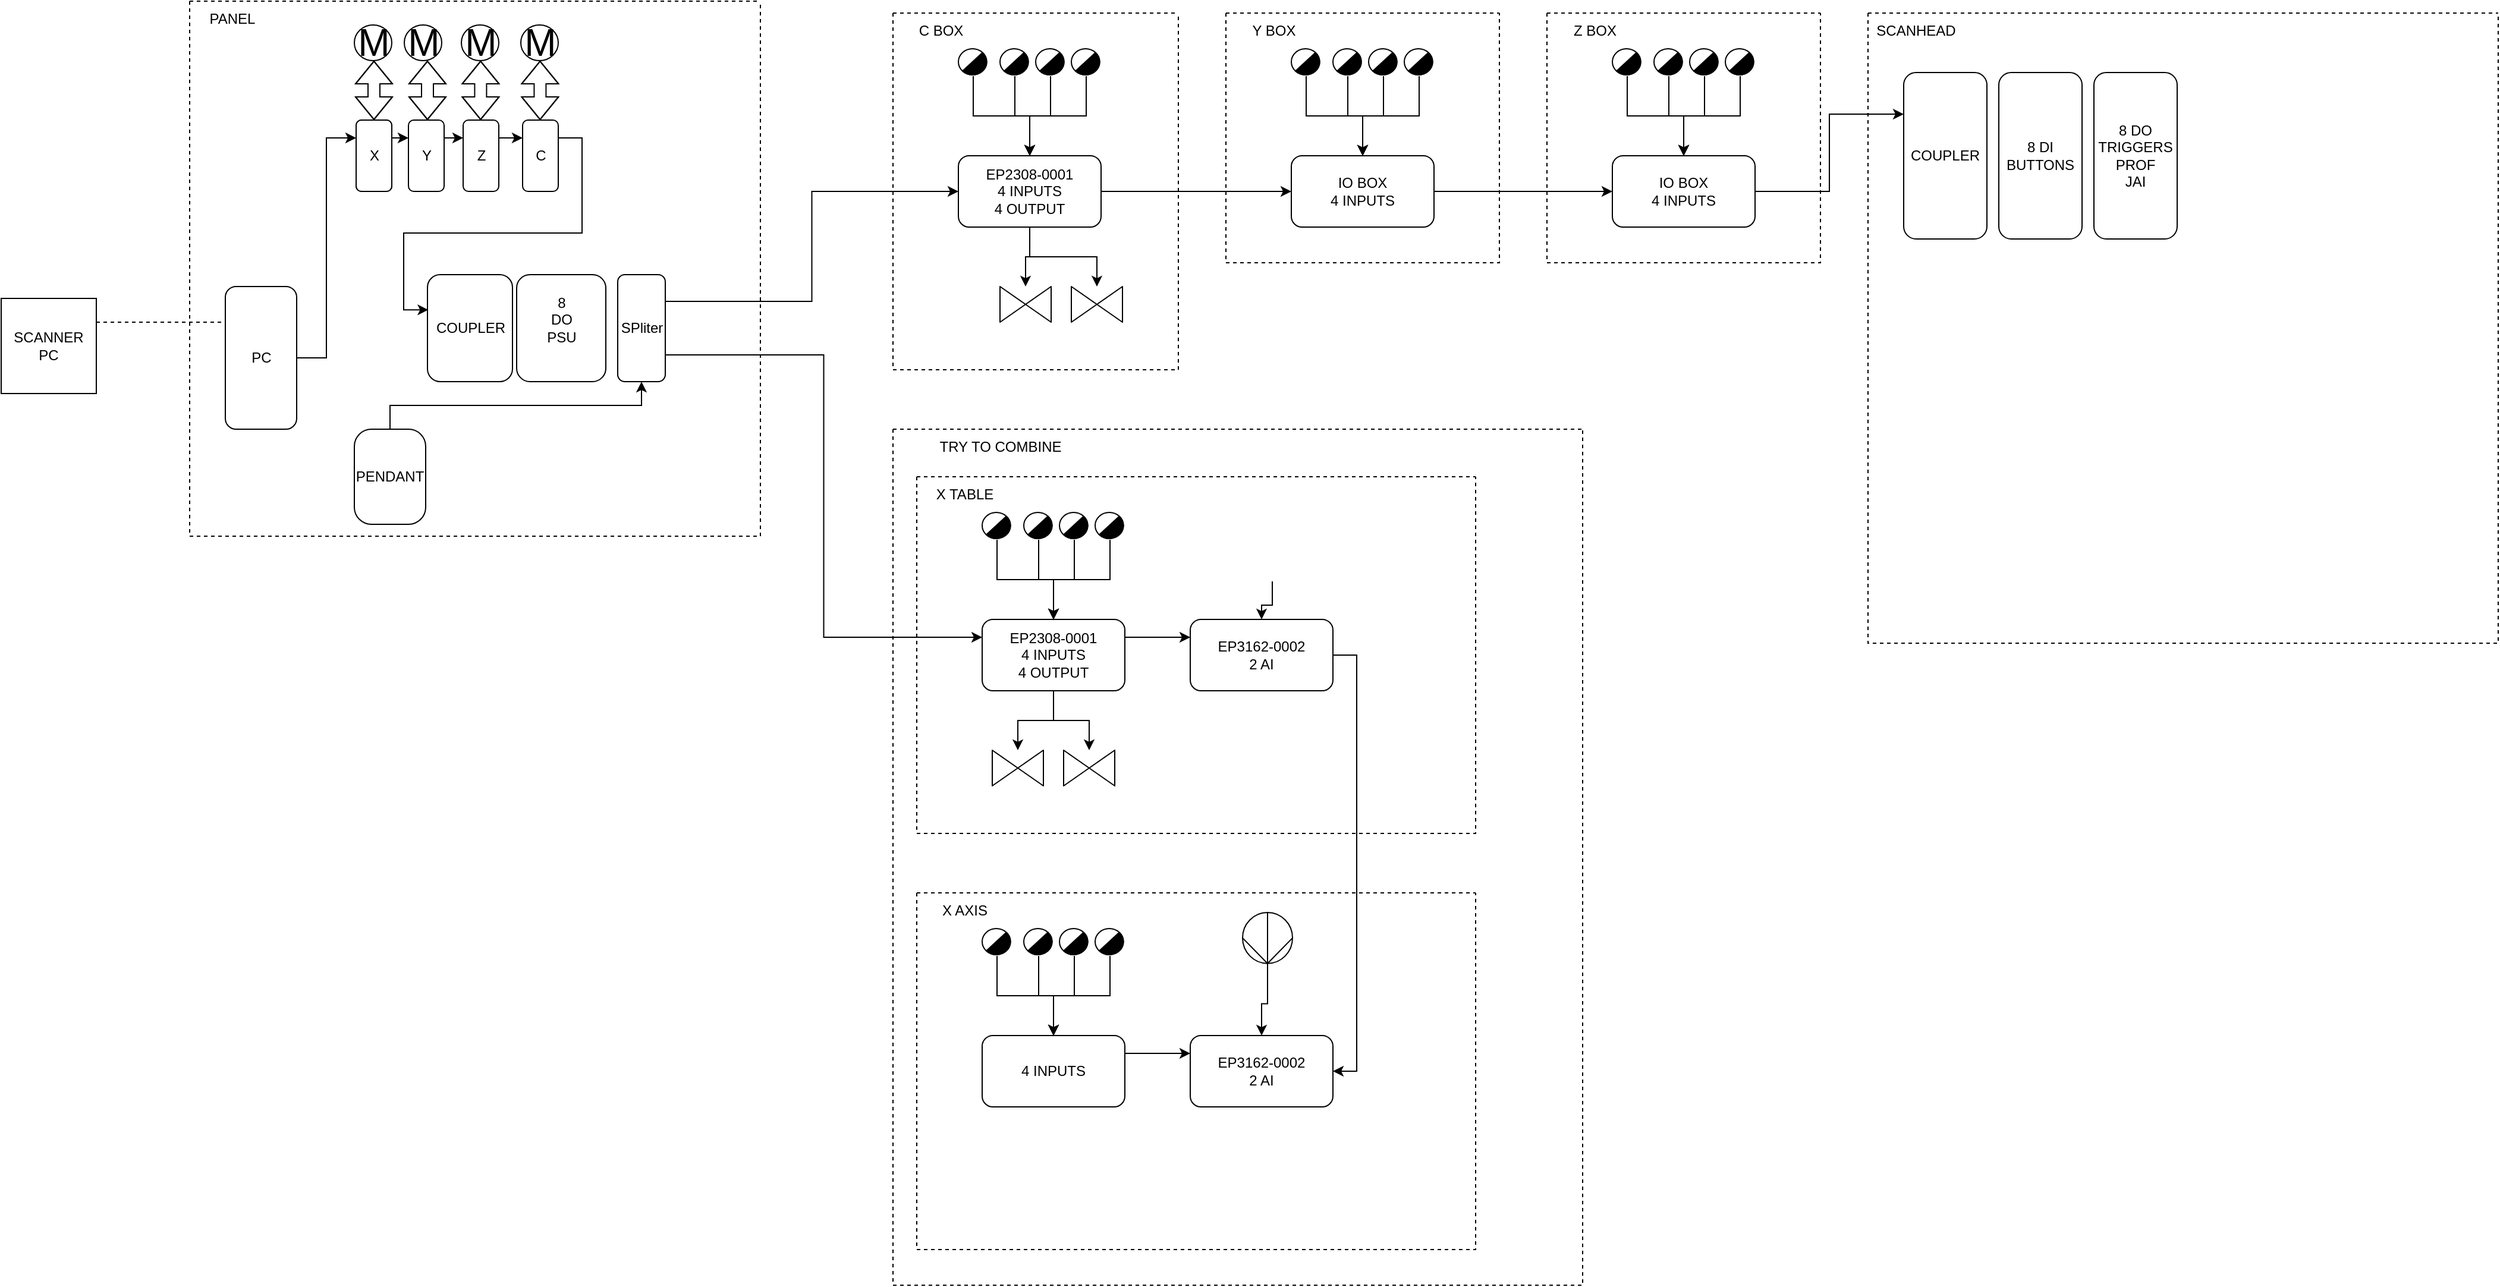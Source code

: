 <mxfile version="20.6.2" type="github">
  <diagram id="tjRu8gY_2xRiF9Hzwlu4" name="Page-1">
    <mxGraphModel dx="2370" dy="1300" grid="1" gridSize="10" guides="1" tooltips="1" connect="1" arrows="1" fold="1" page="1" pageScale="1" pageWidth="1654" pageHeight="1169" math="0" shadow="0">
      <root>
        <mxCell id="0" />
        <mxCell id="1" parent="0" />
        <mxCell id="fzzA2JY4gqWb8yeR5NpG-34" value="&lt;div&gt;SCANNER&lt;/div&gt;&lt;div&gt;PC&lt;br&gt;&lt;/div&gt;" style="whiteSpace=wrap;html=1;aspect=fixed;" vertex="1" parent="1">
          <mxGeometry x="20" y="280" width="80" height="80" as="geometry" />
        </mxCell>
        <mxCell id="fzzA2JY4gqWb8yeR5NpG-38" value="" style="swimlane;startSize=0;dashed=1;" vertex="1" parent="1">
          <mxGeometry x="1050" y="40" width="230" height="210" as="geometry" />
        </mxCell>
        <mxCell id="fzzA2JY4gqWb8yeR5NpG-39" value="Y BOX" style="text;html=1;align=center;verticalAlign=middle;resizable=0;points=[];autosize=1;strokeColor=none;fillColor=none;" vertex="1" parent="fzzA2JY4gqWb8yeR5NpG-38">
          <mxGeometry x="10" width="60" height="30" as="geometry" />
        </mxCell>
        <mxCell id="fzzA2JY4gqWb8yeR5NpG-43" value="IO BOX&lt;br&gt;4 INPUTS" style="rounded=1;whiteSpace=wrap;html=1;" vertex="1" parent="fzzA2JY4gqWb8yeR5NpG-38">
          <mxGeometry x="55" y="120" width="120" height="60" as="geometry" />
        </mxCell>
        <mxCell id="fzzA2JY4gqWb8yeR5NpG-53" style="edgeStyle=orthogonalEdgeStyle;rounded=0;orthogonalLoop=1;jettySize=auto;html=1;" edge="1" parent="fzzA2JY4gqWb8yeR5NpG-38" source="fzzA2JY4gqWb8yeR5NpG-49" target="fzzA2JY4gqWb8yeR5NpG-43">
          <mxGeometry relative="1" as="geometry" />
        </mxCell>
        <mxCell id="fzzA2JY4gqWb8yeR5NpG-49" value="" style="verticalLabelPosition=bottom;outlineConnect=0;align=center;dashed=0;html=1;verticalAlign=middle;shape=mxgraph.pid.misc.steam_trap2;horizontal=1;" vertex="1" parent="fzzA2JY4gqWb8yeR5NpG-38">
          <mxGeometry x="55" y="30" width="25" height="23" as="geometry" />
        </mxCell>
        <mxCell id="fzzA2JY4gqWb8yeR5NpG-54" style="edgeStyle=orthogonalEdgeStyle;rounded=0;orthogonalLoop=1;jettySize=auto;html=1;entryX=0.5;entryY=0;entryDx=0;entryDy=0;" edge="1" parent="fzzA2JY4gqWb8yeR5NpG-38" source="fzzA2JY4gqWb8yeR5NpG-50" target="fzzA2JY4gqWb8yeR5NpG-43">
          <mxGeometry relative="1" as="geometry" />
        </mxCell>
        <mxCell id="fzzA2JY4gqWb8yeR5NpG-50" value="" style="verticalLabelPosition=bottom;outlineConnect=0;align=center;dashed=0;html=1;verticalAlign=middle;shape=mxgraph.pid.misc.steam_trap2;horizontal=1;" vertex="1" parent="fzzA2JY4gqWb8yeR5NpG-38">
          <mxGeometry x="90" y="30" width="25" height="23" as="geometry" />
        </mxCell>
        <mxCell id="fzzA2JY4gqWb8yeR5NpG-55" style="edgeStyle=orthogonalEdgeStyle;rounded=0;orthogonalLoop=1;jettySize=auto;html=1;entryX=0.5;entryY=0;entryDx=0;entryDy=0;" edge="1" parent="fzzA2JY4gqWb8yeR5NpG-38" source="fzzA2JY4gqWb8yeR5NpG-51" target="fzzA2JY4gqWb8yeR5NpG-43">
          <mxGeometry relative="1" as="geometry" />
        </mxCell>
        <mxCell id="fzzA2JY4gqWb8yeR5NpG-51" value="" style="verticalLabelPosition=bottom;outlineConnect=0;align=center;dashed=0;html=1;verticalAlign=middle;shape=mxgraph.pid.misc.steam_trap2;horizontal=1;" vertex="1" parent="fzzA2JY4gqWb8yeR5NpG-38">
          <mxGeometry x="120" y="30" width="25" height="23" as="geometry" />
        </mxCell>
        <mxCell id="fzzA2JY4gqWb8yeR5NpG-56" style="edgeStyle=orthogonalEdgeStyle;rounded=0;orthogonalLoop=1;jettySize=auto;html=1;entryX=0.5;entryY=0;entryDx=0;entryDy=0;" edge="1" parent="fzzA2JY4gqWb8yeR5NpG-38" source="fzzA2JY4gqWb8yeR5NpG-52" target="fzzA2JY4gqWb8yeR5NpG-43">
          <mxGeometry relative="1" as="geometry" />
        </mxCell>
        <mxCell id="fzzA2JY4gqWb8yeR5NpG-52" value="" style="verticalLabelPosition=bottom;outlineConnect=0;align=center;dashed=0;html=1;verticalAlign=middle;shape=mxgraph.pid.misc.steam_trap2;horizontal=1;" vertex="1" parent="fzzA2JY4gqWb8yeR5NpG-38">
          <mxGeometry x="150" y="30" width="25" height="23" as="geometry" />
        </mxCell>
        <mxCell id="fzzA2JY4gqWb8yeR5NpG-40" value="" style="group" vertex="1" connectable="0" parent="1">
          <mxGeometry x="180" y="30" width="480" height="450" as="geometry" />
        </mxCell>
        <mxCell id="fzzA2JY4gqWb8yeR5NpG-2" value="PC" style="rounded=1;whiteSpace=wrap;html=1;" vertex="1" parent="fzzA2JY4gqWb8yeR5NpG-40">
          <mxGeometry x="28.5" y="240" width="60" height="120" as="geometry" />
        </mxCell>
        <mxCell id="fzzA2JY4gqWb8yeR5NpG-3" value="" style="rounded=1;whiteSpace=wrap;html=1;" vertex="1" parent="fzzA2JY4gqWb8yeR5NpG-40">
          <mxGeometry x="138.5" y="100" width="30" height="60" as="geometry" />
        </mxCell>
        <mxCell id="fzzA2JY4gqWb8yeR5NpG-4" value="Y" style="rounded=1;whiteSpace=wrap;html=1;" vertex="1" parent="fzzA2JY4gqWb8yeR5NpG-40">
          <mxGeometry x="182.5" y="100" width="30" height="60" as="geometry" />
        </mxCell>
        <mxCell id="fzzA2JY4gqWb8yeR5NpG-5" value="Z" style="rounded=1;whiteSpace=wrap;html=1;" vertex="1" parent="fzzA2JY4gqWb8yeR5NpG-40">
          <mxGeometry x="228.5" y="100" width="30" height="60" as="geometry" />
        </mxCell>
        <mxCell id="fzzA2JY4gqWb8yeR5NpG-13" style="edgeStyle=orthogonalEdgeStyle;rounded=0;orthogonalLoop=1;jettySize=auto;html=1;exitX=1;exitY=0.25;exitDx=0;exitDy=0;entryX=0;entryY=0.25;entryDx=0;entryDy=0;" edge="1" parent="fzzA2JY4gqWb8yeR5NpG-40" source="fzzA2JY4gqWb8yeR5NpG-4" target="fzzA2JY4gqWb8yeR5NpG-5">
          <mxGeometry relative="1" as="geometry" />
        </mxCell>
        <mxCell id="fzzA2JY4gqWb8yeR5NpG-6" value="C" style="rounded=1;whiteSpace=wrap;html=1;" vertex="1" parent="fzzA2JY4gqWb8yeR5NpG-40">
          <mxGeometry x="278.5" y="100" width="30" height="60" as="geometry" />
        </mxCell>
        <mxCell id="fzzA2JY4gqWb8yeR5NpG-14" style="edgeStyle=orthogonalEdgeStyle;rounded=0;orthogonalLoop=1;jettySize=auto;html=1;exitX=1;exitY=0.25;exitDx=0;exitDy=0;entryX=0;entryY=0.25;entryDx=0;entryDy=0;" edge="1" parent="fzzA2JY4gqWb8yeR5NpG-40" source="fzzA2JY4gqWb8yeR5NpG-5" target="fzzA2JY4gqWb8yeR5NpG-6">
          <mxGeometry relative="1" as="geometry" />
        </mxCell>
        <mxCell id="fzzA2JY4gqWb8yeR5NpG-12" style="edgeStyle=orthogonalEdgeStyle;rounded=0;orthogonalLoop=1;jettySize=auto;html=1;exitX=1;exitY=0.25;exitDx=0;exitDy=0;entryX=0;entryY=0.25;entryDx=0;entryDy=0;" edge="1" parent="fzzA2JY4gqWb8yeR5NpG-40" source="fzzA2JY4gqWb8yeR5NpG-7" target="fzzA2JY4gqWb8yeR5NpG-4">
          <mxGeometry relative="1" as="geometry" />
        </mxCell>
        <mxCell id="fzzA2JY4gqWb8yeR5NpG-7" value="X" style="rounded=1;whiteSpace=wrap;html=1;" vertex="1" parent="fzzA2JY4gqWb8yeR5NpG-40">
          <mxGeometry x="138.5" y="100" width="30" height="60" as="geometry" />
        </mxCell>
        <mxCell id="fzzA2JY4gqWb8yeR5NpG-11" style="edgeStyle=orthogonalEdgeStyle;rounded=0;orthogonalLoop=1;jettySize=auto;html=1;entryX=0;entryY=0.25;entryDx=0;entryDy=0;" edge="1" parent="fzzA2JY4gqWb8yeR5NpG-40" source="fzzA2JY4gqWb8yeR5NpG-2" target="fzzA2JY4gqWb8yeR5NpG-7">
          <mxGeometry relative="1" as="geometry" />
        </mxCell>
        <mxCell id="fzzA2JY4gqWb8yeR5NpG-9" value="COUPLER" style="rounded=1;whiteSpace=wrap;html=1;" vertex="1" parent="fzzA2JY4gqWb8yeR5NpG-40">
          <mxGeometry x="198.5" y="230" width="71.5" height="90" as="geometry" />
        </mxCell>
        <mxCell id="fzzA2JY4gqWb8yeR5NpG-17" style="edgeStyle=orthogonalEdgeStyle;rounded=0;orthogonalLoop=1;jettySize=auto;html=1;exitX=1;exitY=0.25;exitDx=0;exitDy=0;entryX=0.01;entryY=0.329;entryDx=0;entryDy=0;entryPerimeter=0;" edge="1" parent="fzzA2JY4gqWb8yeR5NpG-40" source="fzzA2JY4gqWb8yeR5NpG-6" target="fzzA2JY4gqWb8yeR5NpG-9">
          <mxGeometry relative="1" as="geometry" />
        </mxCell>
        <mxCell id="fzzA2JY4gqWb8yeR5NpG-24" value="" style="shape=flexArrow;endArrow=classic;startArrow=classic;html=1;rounded=0;entryX=0.5;entryY=1;entryDx=0;entryDy=0;exitX=0.5;exitY=0;exitDx=0;exitDy=0;" edge="1" parent="fzzA2JY4gqWb8yeR5NpG-40" source="fzzA2JY4gqWb8yeR5NpG-7">
          <mxGeometry width="100" height="100" relative="1" as="geometry">
            <mxPoint x="238.5" y="180" as="sourcePoint" />
            <mxPoint x="153.5" y="50" as="targetPoint" />
            <Array as="points">
              <mxPoint x="153.5" y="80" />
            </Array>
          </mxGeometry>
        </mxCell>
        <mxCell id="fzzA2JY4gqWb8yeR5NpG-30" value="" style="shape=flexArrow;endArrow=classic;startArrow=classic;html=1;rounded=0;" edge="1" parent="fzzA2JY4gqWb8yeR5NpG-40">
          <mxGeometry width="100" height="100" relative="1" as="geometry">
            <mxPoint x="198.5" y="100" as="sourcePoint" />
            <mxPoint x="198.5" y="50" as="targetPoint" />
            <Array as="points">
              <mxPoint x="198.5" y="80" />
            </Array>
          </mxGeometry>
        </mxCell>
        <mxCell id="fzzA2JY4gqWb8yeR5NpG-31" value="" style="shape=flexArrow;endArrow=classic;startArrow=classic;html=1;rounded=0;" edge="1" parent="fzzA2JY4gqWb8yeR5NpG-40">
          <mxGeometry width="100" height="100" relative="1" as="geometry">
            <mxPoint x="243.21" y="100" as="sourcePoint" />
            <mxPoint x="243.21" y="50" as="targetPoint" />
            <Array as="points">
              <mxPoint x="243.21" y="80" />
            </Array>
          </mxGeometry>
        </mxCell>
        <mxCell id="fzzA2JY4gqWb8yeR5NpG-32" value="" style="shape=flexArrow;endArrow=classic;startArrow=classic;html=1;rounded=0;" edge="1" parent="fzzA2JY4gqWb8yeR5NpG-40">
          <mxGeometry width="100" height="100" relative="1" as="geometry">
            <mxPoint x="293.21" y="100" as="sourcePoint" />
            <mxPoint x="293.21" y="50" as="targetPoint" />
            <Array as="points">
              <mxPoint x="293.21" y="80" />
            </Array>
          </mxGeometry>
        </mxCell>
        <mxCell id="fzzA2JY4gqWb8yeR5NpG-35" value="" style="endArrow=none;dashed=1;html=1;rounded=0;entryX=0;entryY=0.25;entryDx=0;entryDy=0;exitX=1;exitY=0.25;exitDx=0;exitDy=0;" edge="1" parent="fzzA2JY4gqWb8yeR5NpG-40" source="fzzA2JY4gqWb8yeR5NpG-34" target="fzzA2JY4gqWb8yeR5NpG-2">
          <mxGeometry width="50" height="50" relative="1" as="geometry">
            <mxPoint x="-41.5" y="280" as="sourcePoint" />
            <mxPoint x="8.5" y="230" as="targetPoint" />
          </mxGeometry>
        </mxCell>
        <mxCell id="fzzA2JY4gqWb8yeR5NpG-36" value="" style="swimlane;startSize=0;dashed=1;" vertex="1" parent="fzzA2JY4gqWb8yeR5NpG-40">
          <mxGeometry x="-1.5" width="480" height="450" as="geometry" />
        </mxCell>
        <mxCell id="fzzA2JY4gqWb8yeR5NpG-37" value="PANEL" style="text;html=1;align=center;verticalAlign=middle;resizable=0;points=[];autosize=1;strokeColor=none;fillColor=none;" vertex="1" parent="fzzA2JY4gqWb8yeR5NpG-36">
          <mxGeometry x="5" width="60" height="30" as="geometry" />
        </mxCell>
        <mxCell id="fzzA2JY4gqWb8yeR5NpG-45" value="M" style="verticalLabelPosition=middle;shadow=0;dashed=0;align=center;html=1;verticalAlign=middle;strokeWidth=1;shape=ellipse;fontSize=32;perimeter=ellipsePerimeter;" vertex="1" parent="fzzA2JY4gqWb8yeR5NpG-36">
          <mxGeometry x="138.5" y="20" width="31.5" height="30" as="geometry" />
        </mxCell>
        <mxCell id="fzzA2JY4gqWb8yeR5NpG-46" value="M" style="verticalLabelPosition=middle;shadow=0;dashed=0;align=center;html=1;verticalAlign=middle;strokeWidth=1;shape=ellipse;fontSize=32;perimeter=ellipsePerimeter;" vertex="1" parent="fzzA2JY4gqWb8yeR5NpG-36">
          <mxGeometry x="180.5" y="20" width="31.5" height="30" as="geometry" />
        </mxCell>
        <mxCell id="fzzA2JY4gqWb8yeR5NpG-47" value="M" style="verticalLabelPosition=middle;shadow=0;dashed=0;align=center;html=1;verticalAlign=middle;strokeWidth=1;shape=ellipse;fontSize=32;perimeter=ellipsePerimeter;" vertex="1" parent="fzzA2JY4gqWb8yeR5NpG-36">
          <mxGeometry x="228.5" y="20" width="31.5" height="30" as="geometry" />
        </mxCell>
        <mxCell id="fzzA2JY4gqWb8yeR5NpG-48" value="M" style="verticalLabelPosition=middle;shadow=0;dashed=0;align=center;html=1;verticalAlign=middle;strokeWidth=1;shape=ellipse;fontSize=32;perimeter=ellipsePerimeter;" vertex="1" parent="fzzA2JY4gqWb8yeR5NpG-36">
          <mxGeometry x="278.5" y="20" width="31.5" height="30" as="geometry" />
        </mxCell>
        <mxCell id="fzzA2JY4gqWb8yeR5NpG-214" style="edgeStyle=orthogonalEdgeStyle;rounded=0;orthogonalLoop=1;jettySize=auto;html=1;exitX=0.5;exitY=0;exitDx=0;exitDy=0;entryX=0.5;entryY=1;entryDx=0;entryDy=0;" edge="1" parent="fzzA2JY4gqWb8yeR5NpG-36" source="fzzA2JY4gqWb8yeR5NpG-18" target="fzzA2JY4gqWb8yeR5NpG-202">
          <mxGeometry relative="1" as="geometry">
            <Array as="points">
              <mxPoint x="169" y="340" />
              <mxPoint x="380" y="340" />
            </Array>
          </mxGeometry>
        </mxCell>
        <mxCell id="fzzA2JY4gqWb8yeR5NpG-18" value="&lt;div&gt;PENDANT&lt;/div&gt;" style="rounded=1;whiteSpace=wrap;html=1;arcSize=24;" vertex="1" parent="fzzA2JY4gqWb8yeR5NpG-36">
          <mxGeometry x="138.5" y="360" width="60" height="80" as="geometry" />
        </mxCell>
        <mxCell id="fzzA2JY4gqWb8yeR5NpG-201" value="&lt;div&gt;8&lt;br&gt;&lt;/div&gt;&lt;div&gt;DO&lt;/div&gt;&lt;div&gt;PSU&lt;br&gt;&lt;/div&gt;&lt;div&gt;&lt;br&gt;&lt;/div&gt;" style="rounded=1;whiteSpace=wrap;html=1;" vertex="1" parent="fzzA2JY4gqWb8yeR5NpG-36">
          <mxGeometry x="275" y="230" width="75" height="90" as="geometry" />
        </mxCell>
        <mxCell id="fzzA2JY4gqWb8yeR5NpG-202" value="SPliter" style="rounded=1;whiteSpace=wrap;html=1;" vertex="1" parent="fzzA2JY4gqWb8yeR5NpG-36">
          <mxGeometry x="360" y="230" width="40" height="90" as="geometry" />
        </mxCell>
        <mxCell id="fzzA2JY4gqWb8yeR5NpG-70" value="" style="swimlane;startSize=0;dashed=1;" vertex="1" parent="1">
          <mxGeometry x="770" y="40" width="240" height="300" as="geometry">
            <mxRectangle x="770" y="40" width="50" height="40" as="alternateBounds" />
          </mxGeometry>
        </mxCell>
        <mxCell id="fzzA2JY4gqWb8yeR5NpG-71" value="C BOX" style="text;html=1;align=center;verticalAlign=middle;resizable=0;points=[];autosize=1;strokeColor=none;fillColor=none;" vertex="1" parent="fzzA2JY4gqWb8yeR5NpG-70">
          <mxGeometry x="10" width="60" height="30" as="geometry" />
        </mxCell>
        <mxCell id="fzzA2JY4gqWb8yeR5NpG-72" value="EP2308-0001&lt;br&gt;&lt;div&gt;4 INPUTS &lt;br&gt;&lt;/div&gt;&lt;div&gt;4 OUTPUT&lt;/div&gt;" style="rounded=1;whiteSpace=wrap;html=1;" vertex="1" parent="fzzA2JY4gqWb8yeR5NpG-70">
          <mxGeometry x="55" y="120" width="120" height="60" as="geometry" />
        </mxCell>
        <mxCell id="fzzA2JY4gqWb8yeR5NpG-73" style="edgeStyle=orthogonalEdgeStyle;rounded=0;orthogonalLoop=1;jettySize=auto;html=1;" edge="1" parent="fzzA2JY4gqWb8yeR5NpG-70" source="fzzA2JY4gqWb8yeR5NpG-74" target="fzzA2JY4gqWb8yeR5NpG-72">
          <mxGeometry relative="1" as="geometry" />
        </mxCell>
        <mxCell id="fzzA2JY4gqWb8yeR5NpG-74" value="" style="verticalLabelPosition=bottom;outlineConnect=0;align=center;dashed=0;html=1;verticalAlign=middle;shape=mxgraph.pid.misc.steam_trap2;horizontal=1;" vertex="1" parent="fzzA2JY4gqWb8yeR5NpG-70">
          <mxGeometry x="55" y="30" width="25" height="23" as="geometry" />
        </mxCell>
        <mxCell id="fzzA2JY4gqWb8yeR5NpG-75" style="edgeStyle=orthogonalEdgeStyle;rounded=0;orthogonalLoop=1;jettySize=auto;html=1;entryX=0.5;entryY=0;entryDx=0;entryDy=0;" edge="1" parent="fzzA2JY4gqWb8yeR5NpG-70" source="fzzA2JY4gqWb8yeR5NpG-76" target="fzzA2JY4gqWb8yeR5NpG-72">
          <mxGeometry relative="1" as="geometry" />
        </mxCell>
        <mxCell id="fzzA2JY4gqWb8yeR5NpG-76" value="" style="verticalLabelPosition=bottom;outlineConnect=0;align=center;dashed=0;html=1;verticalAlign=middle;shape=mxgraph.pid.misc.steam_trap2;horizontal=1;" vertex="1" parent="fzzA2JY4gqWb8yeR5NpG-70">
          <mxGeometry x="90" y="30" width="25" height="23" as="geometry" />
        </mxCell>
        <mxCell id="fzzA2JY4gqWb8yeR5NpG-77" style="edgeStyle=orthogonalEdgeStyle;rounded=0;orthogonalLoop=1;jettySize=auto;html=1;entryX=0.5;entryY=0;entryDx=0;entryDy=0;" edge="1" parent="fzzA2JY4gqWb8yeR5NpG-70" source="fzzA2JY4gqWb8yeR5NpG-78" target="fzzA2JY4gqWb8yeR5NpG-72">
          <mxGeometry relative="1" as="geometry" />
        </mxCell>
        <mxCell id="fzzA2JY4gqWb8yeR5NpG-78" value="" style="verticalLabelPosition=bottom;outlineConnect=0;align=center;dashed=0;html=1;verticalAlign=middle;shape=mxgraph.pid.misc.steam_trap2;horizontal=1;" vertex="1" parent="fzzA2JY4gqWb8yeR5NpG-70">
          <mxGeometry x="120" y="30" width="25" height="23" as="geometry" />
        </mxCell>
        <mxCell id="fzzA2JY4gqWb8yeR5NpG-79" style="edgeStyle=orthogonalEdgeStyle;rounded=0;orthogonalLoop=1;jettySize=auto;html=1;entryX=0.5;entryY=0;entryDx=0;entryDy=0;" edge="1" parent="fzzA2JY4gqWb8yeR5NpG-70" source="fzzA2JY4gqWb8yeR5NpG-80" target="fzzA2JY4gqWb8yeR5NpG-72">
          <mxGeometry relative="1" as="geometry" />
        </mxCell>
        <mxCell id="fzzA2JY4gqWb8yeR5NpG-80" value="" style="verticalLabelPosition=bottom;outlineConnect=0;align=center;dashed=0;html=1;verticalAlign=middle;shape=mxgraph.pid.misc.steam_trap2;horizontal=1;" vertex="1" parent="fzzA2JY4gqWb8yeR5NpG-70">
          <mxGeometry x="150" y="30" width="25" height="23" as="geometry" />
        </mxCell>
        <mxCell id="fzzA2JY4gqWb8yeR5NpG-93" value="" style="verticalLabelPosition=bottom;align=center;html=1;verticalAlign=top;pointerEvents=1;dashed=0;shape=mxgraph.pid2valves.valve;valveType=gate" vertex="1" parent="1">
          <mxGeometry x="860" y="270" width="43" height="30" as="geometry" />
        </mxCell>
        <mxCell id="fzzA2JY4gqWb8yeR5NpG-95" value="" style="verticalLabelPosition=bottom;align=center;html=1;verticalAlign=top;pointerEvents=1;dashed=0;shape=mxgraph.pid2valves.valve;valveType=gate" vertex="1" parent="1">
          <mxGeometry x="920" y="270" width="43" height="30" as="geometry" />
        </mxCell>
        <mxCell id="fzzA2JY4gqWb8yeR5NpG-97" style="edgeStyle=orthogonalEdgeStyle;rounded=0;orthogonalLoop=1;jettySize=auto;html=1;" edge="1" parent="1" source="fzzA2JY4gqWb8yeR5NpG-72" target="fzzA2JY4gqWb8yeR5NpG-93">
          <mxGeometry relative="1" as="geometry" />
        </mxCell>
        <mxCell id="fzzA2JY4gqWb8yeR5NpG-98" style="edgeStyle=orthogonalEdgeStyle;rounded=0;orthogonalLoop=1;jettySize=auto;html=1;" edge="1" parent="1" source="fzzA2JY4gqWb8yeR5NpG-72" target="fzzA2JY4gqWb8yeR5NpG-95">
          <mxGeometry relative="1" as="geometry" />
        </mxCell>
        <mxCell id="fzzA2JY4gqWb8yeR5NpG-99" value="" style="swimlane;startSize=0;dashed=1;" vertex="1" parent="1">
          <mxGeometry x="790" y="430" width="470" height="300" as="geometry" />
        </mxCell>
        <mxCell id="fzzA2JY4gqWb8yeR5NpG-100" value="X TABLE" style="text;html=1;align=center;verticalAlign=middle;resizable=0;points=[];autosize=1;strokeColor=none;fillColor=none;" vertex="1" parent="fzzA2JY4gqWb8yeR5NpG-99">
          <mxGeometry x="5" width="70" height="30" as="geometry" />
        </mxCell>
        <mxCell id="fzzA2JY4gqWb8yeR5NpG-113" style="edgeStyle=orthogonalEdgeStyle;rounded=0;orthogonalLoop=1;jettySize=auto;html=1;exitX=1;exitY=0.25;exitDx=0;exitDy=0;entryX=0;entryY=0.25;entryDx=0;entryDy=0;" edge="1" parent="fzzA2JY4gqWb8yeR5NpG-99" source="fzzA2JY4gqWb8yeR5NpG-101" target="fzzA2JY4gqWb8yeR5NpG-110">
          <mxGeometry relative="1" as="geometry" />
        </mxCell>
        <mxCell id="fzzA2JY4gqWb8yeR5NpG-133" style="edgeStyle=orthogonalEdgeStyle;rounded=0;orthogonalLoop=1;jettySize=auto;html=1;" edge="1" parent="fzzA2JY4gqWb8yeR5NpG-99" source="fzzA2JY4gqWb8yeR5NpG-101" target="fzzA2JY4gqWb8yeR5NpG-131">
          <mxGeometry relative="1" as="geometry" />
        </mxCell>
        <mxCell id="fzzA2JY4gqWb8yeR5NpG-134" style="edgeStyle=orthogonalEdgeStyle;rounded=0;orthogonalLoop=1;jettySize=auto;html=1;" edge="1" parent="fzzA2JY4gqWb8yeR5NpG-99" source="fzzA2JY4gqWb8yeR5NpG-101" target="fzzA2JY4gqWb8yeR5NpG-132">
          <mxGeometry relative="1" as="geometry" />
        </mxCell>
        <mxCell id="fzzA2JY4gqWb8yeR5NpG-101" value="EP2308-0001&lt;div&gt;4 INPUTS &lt;br&gt;&lt;/div&gt;&lt;div&gt;4 OUTPUT&lt;/div&gt;" style="rounded=1;whiteSpace=wrap;html=1;" vertex="1" parent="fzzA2JY4gqWb8yeR5NpG-99">
          <mxGeometry x="55" y="120" width="120" height="60" as="geometry" />
        </mxCell>
        <mxCell id="fzzA2JY4gqWb8yeR5NpG-102" style="edgeStyle=orthogonalEdgeStyle;rounded=0;orthogonalLoop=1;jettySize=auto;html=1;" edge="1" parent="fzzA2JY4gqWb8yeR5NpG-99" source="fzzA2JY4gqWb8yeR5NpG-103" target="fzzA2JY4gqWb8yeR5NpG-101">
          <mxGeometry relative="1" as="geometry" />
        </mxCell>
        <mxCell id="fzzA2JY4gqWb8yeR5NpG-103" value="" style="verticalLabelPosition=bottom;outlineConnect=0;align=center;dashed=0;html=1;verticalAlign=middle;shape=mxgraph.pid.misc.steam_trap2;horizontal=1;" vertex="1" parent="fzzA2JY4gqWb8yeR5NpG-99">
          <mxGeometry x="55" y="30" width="25" height="23" as="geometry" />
        </mxCell>
        <mxCell id="fzzA2JY4gqWb8yeR5NpG-104" style="edgeStyle=orthogonalEdgeStyle;rounded=0;orthogonalLoop=1;jettySize=auto;html=1;entryX=0.5;entryY=0;entryDx=0;entryDy=0;" edge="1" parent="fzzA2JY4gqWb8yeR5NpG-99" source="fzzA2JY4gqWb8yeR5NpG-105" target="fzzA2JY4gqWb8yeR5NpG-101">
          <mxGeometry relative="1" as="geometry" />
        </mxCell>
        <mxCell id="fzzA2JY4gqWb8yeR5NpG-105" value="" style="verticalLabelPosition=bottom;outlineConnect=0;align=center;dashed=0;html=1;verticalAlign=middle;shape=mxgraph.pid.misc.steam_trap2;horizontal=1;" vertex="1" parent="fzzA2JY4gqWb8yeR5NpG-99">
          <mxGeometry x="90" y="30" width="25" height="23" as="geometry" />
        </mxCell>
        <mxCell id="fzzA2JY4gqWb8yeR5NpG-106" style="edgeStyle=orthogonalEdgeStyle;rounded=0;orthogonalLoop=1;jettySize=auto;html=1;entryX=0.5;entryY=0;entryDx=0;entryDy=0;" edge="1" parent="fzzA2JY4gqWb8yeR5NpG-99" source="fzzA2JY4gqWb8yeR5NpG-107" target="fzzA2JY4gqWb8yeR5NpG-101">
          <mxGeometry relative="1" as="geometry" />
        </mxCell>
        <mxCell id="fzzA2JY4gqWb8yeR5NpG-107" value="" style="verticalLabelPosition=bottom;outlineConnect=0;align=center;dashed=0;html=1;verticalAlign=middle;shape=mxgraph.pid.misc.steam_trap2;horizontal=1;" vertex="1" parent="fzzA2JY4gqWb8yeR5NpG-99">
          <mxGeometry x="120" y="30" width="25" height="23" as="geometry" />
        </mxCell>
        <mxCell id="fzzA2JY4gqWb8yeR5NpG-108" style="edgeStyle=orthogonalEdgeStyle;rounded=0;orthogonalLoop=1;jettySize=auto;html=1;entryX=0.5;entryY=0;entryDx=0;entryDy=0;" edge="1" parent="fzzA2JY4gqWb8yeR5NpG-99" source="fzzA2JY4gqWb8yeR5NpG-109" target="fzzA2JY4gqWb8yeR5NpG-101">
          <mxGeometry relative="1" as="geometry" />
        </mxCell>
        <mxCell id="fzzA2JY4gqWb8yeR5NpG-109" value="" style="verticalLabelPosition=bottom;outlineConnect=0;align=center;dashed=0;html=1;verticalAlign=middle;shape=mxgraph.pid.misc.steam_trap2;horizontal=1;" vertex="1" parent="fzzA2JY4gqWb8yeR5NpG-99">
          <mxGeometry x="150" y="30" width="25" height="23" as="geometry" />
        </mxCell>
        <mxCell id="fzzA2JY4gqWb8yeR5NpG-110" value="&lt;div&gt;EP3162-0002&lt;/div&gt;&lt;div&gt;2 AI&lt;br&gt;&lt;/div&gt;" style="rounded=1;whiteSpace=wrap;html=1;" vertex="1" parent="fzzA2JY4gqWb8yeR5NpG-99">
          <mxGeometry x="230" y="120" width="120" height="60" as="geometry" />
        </mxCell>
        <mxCell id="fzzA2JY4gqWb8yeR5NpG-112" style="edgeStyle=orthogonalEdgeStyle;rounded=0;orthogonalLoop=1;jettySize=auto;html=1;" edge="1" parent="fzzA2JY4gqWb8yeR5NpG-99" source="fzzA2JY4gqWb8yeR5NpG-111" target="fzzA2JY4gqWb8yeR5NpG-110">
          <mxGeometry relative="1" as="geometry" />
        </mxCell>
        <mxCell id="fzzA2JY4gqWb8yeR5NpG-111" value="" style="shape=image;html=1;verticalAlign=top;verticalLabelPosition=bottom;labelBackgroundColor=#ffffff;imageAspect=0;aspect=fixed;image=https://cdn1.iconfinder.com/data/icons/electronics-outline-24/24/kitchen_scale_food_scale_weighing_scale_weight_machine_weight_scale-128.png" vertex="1" parent="fzzA2JY4gqWb8yeR5NpG-99">
          <mxGeometry x="270" y="30" width="58" height="58" as="geometry" />
        </mxCell>
        <mxCell id="fzzA2JY4gqWb8yeR5NpG-131" value="" style="verticalLabelPosition=bottom;align=center;html=1;verticalAlign=top;pointerEvents=1;dashed=0;shape=mxgraph.pid2valves.valve;valveType=gate" vertex="1" parent="fzzA2JY4gqWb8yeR5NpG-99">
          <mxGeometry x="63.5" y="230" width="43" height="30" as="geometry" />
        </mxCell>
        <mxCell id="fzzA2JY4gqWb8yeR5NpG-132" value="" style="verticalLabelPosition=bottom;align=center;html=1;verticalAlign=top;pointerEvents=1;dashed=0;shape=mxgraph.pid2valves.valve;valveType=gate" vertex="1" parent="fzzA2JY4gqWb8yeR5NpG-99">
          <mxGeometry x="123.5" y="230" width="43" height="30" as="geometry" />
        </mxCell>
        <mxCell id="fzzA2JY4gqWb8yeR5NpG-114" value="" style="swimlane;startSize=0;dashed=1;" vertex="1" parent="1">
          <mxGeometry x="790" y="780" width="470" height="300" as="geometry" />
        </mxCell>
        <mxCell id="fzzA2JY4gqWb8yeR5NpG-115" value="X AXIS" style="text;html=1;align=center;verticalAlign=middle;resizable=0;points=[];autosize=1;strokeColor=none;fillColor=none;" vertex="1" parent="fzzA2JY4gqWb8yeR5NpG-114">
          <mxGeometry x="10" width="60" height="30" as="geometry" />
        </mxCell>
        <mxCell id="fzzA2JY4gqWb8yeR5NpG-116" style="edgeStyle=orthogonalEdgeStyle;rounded=0;orthogonalLoop=1;jettySize=auto;html=1;exitX=1;exitY=0.25;exitDx=0;exitDy=0;entryX=0;entryY=0.25;entryDx=0;entryDy=0;" edge="1" parent="fzzA2JY4gqWb8yeR5NpG-114" source="fzzA2JY4gqWb8yeR5NpG-117" target="fzzA2JY4gqWb8yeR5NpG-126">
          <mxGeometry relative="1" as="geometry" />
        </mxCell>
        <mxCell id="fzzA2JY4gqWb8yeR5NpG-117" value="4 INPUTS" style="rounded=1;whiteSpace=wrap;html=1;" vertex="1" parent="fzzA2JY4gqWb8yeR5NpG-114">
          <mxGeometry x="55" y="120" width="120" height="60" as="geometry" />
        </mxCell>
        <mxCell id="fzzA2JY4gqWb8yeR5NpG-118" style="edgeStyle=orthogonalEdgeStyle;rounded=0;orthogonalLoop=1;jettySize=auto;html=1;" edge="1" parent="fzzA2JY4gqWb8yeR5NpG-114" source="fzzA2JY4gqWb8yeR5NpG-119" target="fzzA2JY4gqWb8yeR5NpG-117">
          <mxGeometry relative="1" as="geometry" />
        </mxCell>
        <mxCell id="fzzA2JY4gqWb8yeR5NpG-119" value="" style="verticalLabelPosition=bottom;outlineConnect=0;align=center;dashed=0;html=1;verticalAlign=middle;shape=mxgraph.pid.misc.steam_trap2;horizontal=1;" vertex="1" parent="fzzA2JY4gqWb8yeR5NpG-114">
          <mxGeometry x="55" y="30" width="25" height="23" as="geometry" />
        </mxCell>
        <mxCell id="fzzA2JY4gqWb8yeR5NpG-120" style="edgeStyle=orthogonalEdgeStyle;rounded=0;orthogonalLoop=1;jettySize=auto;html=1;entryX=0.5;entryY=0;entryDx=0;entryDy=0;" edge="1" parent="fzzA2JY4gqWb8yeR5NpG-114" source="fzzA2JY4gqWb8yeR5NpG-121" target="fzzA2JY4gqWb8yeR5NpG-117">
          <mxGeometry relative="1" as="geometry" />
        </mxCell>
        <mxCell id="fzzA2JY4gqWb8yeR5NpG-121" value="" style="verticalLabelPosition=bottom;outlineConnect=0;align=center;dashed=0;html=1;verticalAlign=middle;shape=mxgraph.pid.misc.steam_trap2;horizontal=1;" vertex="1" parent="fzzA2JY4gqWb8yeR5NpG-114">
          <mxGeometry x="90" y="30" width="25" height="23" as="geometry" />
        </mxCell>
        <mxCell id="fzzA2JY4gqWb8yeR5NpG-122" style="edgeStyle=orthogonalEdgeStyle;rounded=0;orthogonalLoop=1;jettySize=auto;html=1;entryX=0.5;entryY=0;entryDx=0;entryDy=0;" edge="1" parent="fzzA2JY4gqWb8yeR5NpG-114" source="fzzA2JY4gqWb8yeR5NpG-123" target="fzzA2JY4gqWb8yeR5NpG-117">
          <mxGeometry relative="1" as="geometry" />
        </mxCell>
        <mxCell id="fzzA2JY4gqWb8yeR5NpG-123" value="" style="verticalLabelPosition=bottom;outlineConnect=0;align=center;dashed=0;html=1;verticalAlign=middle;shape=mxgraph.pid.misc.steam_trap2;horizontal=1;" vertex="1" parent="fzzA2JY4gqWb8yeR5NpG-114">
          <mxGeometry x="120" y="30" width="25" height="23" as="geometry" />
        </mxCell>
        <mxCell id="fzzA2JY4gqWb8yeR5NpG-124" style="edgeStyle=orthogonalEdgeStyle;rounded=0;orthogonalLoop=1;jettySize=auto;html=1;entryX=0.5;entryY=0;entryDx=0;entryDy=0;" edge="1" parent="fzzA2JY4gqWb8yeR5NpG-114" source="fzzA2JY4gqWb8yeR5NpG-125" target="fzzA2JY4gqWb8yeR5NpG-117">
          <mxGeometry relative="1" as="geometry" />
        </mxCell>
        <mxCell id="fzzA2JY4gqWb8yeR5NpG-125" value="" style="verticalLabelPosition=bottom;outlineConnect=0;align=center;dashed=0;html=1;verticalAlign=middle;shape=mxgraph.pid.misc.steam_trap2;horizontal=1;" vertex="1" parent="fzzA2JY4gqWb8yeR5NpG-114">
          <mxGeometry x="150" y="30" width="25" height="23" as="geometry" />
        </mxCell>
        <mxCell id="fzzA2JY4gqWb8yeR5NpG-126" value="&lt;div&gt;EP3162-0002&lt;/div&gt;&lt;div&gt;2 AI&lt;br&gt;&lt;/div&gt;" style="rounded=1;whiteSpace=wrap;html=1;" vertex="1" parent="fzzA2JY4gqWb8yeR5NpG-114">
          <mxGeometry x="230" y="120" width="120" height="60" as="geometry" />
        </mxCell>
        <mxCell id="fzzA2JY4gqWb8yeR5NpG-130" style="edgeStyle=orthogonalEdgeStyle;rounded=0;orthogonalLoop=1;jettySize=auto;html=1;entryX=0.5;entryY=0;entryDx=0;entryDy=0;" edge="1" parent="fzzA2JY4gqWb8yeR5NpG-114" source="fzzA2JY4gqWb8yeR5NpG-129" target="fzzA2JY4gqWb8yeR5NpG-126">
          <mxGeometry relative="1" as="geometry" />
        </mxCell>
        <mxCell id="fzzA2JY4gqWb8yeR5NpG-129" value="" style="pointerEvents=1;verticalLabelPosition=bottom;shadow=0;dashed=0;align=center;html=1;verticalAlign=top;shape=mxgraph.electrical.miscellaneous.transducer;rotation=90;" vertex="1" parent="fzzA2JY4gqWb8yeR5NpG-114">
          <mxGeometry x="270" y="20.5" width="50" height="42" as="geometry" />
        </mxCell>
        <mxCell id="fzzA2JY4gqWb8yeR5NpG-135" value="" style="swimlane;startSize=0;dashed=1;" vertex="1" parent="1">
          <mxGeometry x="1320" y="40" width="230" height="210" as="geometry" />
        </mxCell>
        <mxCell id="fzzA2JY4gqWb8yeR5NpG-136" value="Z BOX" style="text;html=1;align=center;verticalAlign=middle;resizable=0;points=[];autosize=1;strokeColor=none;fillColor=none;" vertex="1" parent="fzzA2JY4gqWb8yeR5NpG-135">
          <mxGeometry x="10" width="60" height="30" as="geometry" />
        </mxCell>
        <mxCell id="fzzA2JY4gqWb8yeR5NpG-137" value="IO BOX&lt;br&gt;4 INPUTS" style="rounded=1;whiteSpace=wrap;html=1;" vertex="1" parent="fzzA2JY4gqWb8yeR5NpG-135">
          <mxGeometry x="55" y="120" width="120" height="60" as="geometry" />
        </mxCell>
        <mxCell id="fzzA2JY4gqWb8yeR5NpG-138" style="edgeStyle=orthogonalEdgeStyle;rounded=0;orthogonalLoop=1;jettySize=auto;html=1;" edge="1" parent="fzzA2JY4gqWb8yeR5NpG-135" source="fzzA2JY4gqWb8yeR5NpG-139" target="fzzA2JY4gqWb8yeR5NpG-137">
          <mxGeometry relative="1" as="geometry" />
        </mxCell>
        <mxCell id="fzzA2JY4gqWb8yeR5NpG-139" value="" style="verticalLabelPosition=bottom;outlineConnect=0;align=center;dashed=0;html=1;verticalAlign=middle;shape=mxgraph.pid.misc.steam_trap2;horizontal=1;" vertex="1" parent="fzzA2JY4gqWb8yeR5NpG-135">
          <mxGeometry x="55" y="30" width="25" height="23" as="geometry" />
        </mxCell>
        <mxCell id="fzzA2JY4gqWb8yeR5NpG-140" style="edgeStyle=orthogonalEdgeStyle;rounded=0;orthogonalLoop=1;jettySize=auto;html=1;entryX=0.5;entryY=0;entryDx=0;entryDy=0;" edge="1" parent="fzzA2JY4gqWb8yeR5NpG-135" source="fzzA2JY4gqWb8yeR5NpG-141" target="fzzA2JY4gqWb8yeR5NpG-137">
          <mxGeometry relative="1" as="geometry" />
        </mxCell>
        <mxCell id="fzzA2JY4gqWb8yeR5NpG-141" value="" style="verticalLabelPosition=bottom;outlineConnect=0;align=center;dashed=0;html=1;verticalAlign=middle;shape=mxgraph.pid.misc.steam_trap2;horizontal=1;" vertex="1" parent="fzzA2JY4gqWb8yeR5NpG-135">
          <mxGeometry x="90" y="30" width="25" height="23" as="geometry" />
        </mxCell>
        <mxCell id="fzzA2JY4gqWb8yeR5NpG-142" style="edgeStyle=orthogonalEdgeStyle;rounded=0;orthogonalLoop=1;jettySize=auto;html=1;entryX=0.5;entryY=0;entryDx=0;entryDy=0;" edge="1" parent="fzzA2JY4gqWb8yeR5NpG-135" source="fzzA2JY4gqWb8yeR5NpG-143" target="fzzA2JY4gqWb8yeR5NpG-137">
          <mxGeometry relative="1" as="geometry" />
        </mxCell>
        <mxCell id="fzzA2JY4gqWb8yeR5NpG-143" value="" style="verticalLabelPosition=bottom;outlineConnect=0;align=center;dashed=0;html=1;verticalAlign=middle;shape=mxgraph.pid.misc.steam_trap2;horizontal=1;" vertex="1" parent="fzzA2JY4gqWb8yeR5NpG-135">
          <mxGeometry x="120" y="30" width="25" height="23" as="geometry" />
        </mxCell>
        <mxCell id="fzzA2JY4gqWb8yeR5NpG-144" style="edgeStyle=orthogonalEdgeStyle;rounded=0;orthogonalLoop=1;jettySize=auto;html=1;entryX=0.5;entryY=0;entryDx=0;entryDy=0;" edge="1" parent="fzzA2JY4gqWb8yeR5NpG-135" source="fzzA2JY4gqWb8yeR5NpG-145" target="fzzA2JY4gqWb8yeR5NpG-137">
          <mxGeometry relative="1" as="geometry" />
        </mxCell>
        <mxCell id="fzzA2JY4gqWb8yeR5NpG-145" value="" style="verticalLabelPosition=bottom;outlineConnect=0;align=center;dashed=0;html=1;verticalAlign=middle;shape=mxgraph.pid.misc.steam_trap2;horizontal=1;" vertex="1" parent="fzzA2JY4gqWb8yeR5NpG-135">
          <mxGeometry x="150" y="30" width="25" height="23" as="geometry" />
        </mxCell>
        <mxCell id="fzzA2JY4gqWb8yeR5NpG-147" value="" style="swimlane;startSize=0;dashed=1;" vertex="1" parent="1">
          <mxGeometry x="1590" y="40" width="530" height="530" as="geometry" />
        </mxCell>
        <mxCell id="fzzA2JY4gqWb8yeR5NpG-148" value="SCANHEAD" style="text;html=1;align=center;verticalAlign=middle;resizable=0;points=[];autosize=1;strokeColor=none;fillColor=none;" vertex="1" parent="fzzA2JY4gqWb8yeR5NpG-147">
          <mxGeometry x="-5" width="90" height="30" as="geometry" />
        </mxCell>
        <mxCell id="fzzA2JY4gqWb8yeR5NpG-195" value="COUPLER" style="rounded=1;whiteSpace=wrap;html=1;" vertex="1" parent="fzzA2JY4gqWb8yeR5NpG-147">
          <mxGeometry x="30" y="50" width="70" height="140" as="geometry" />
        </mxCell>
        <mxCell id="fzzA2JY4gqWb8yeR5NpG-197" value="&lt;div&gt;8 DI&lt;/div&gt;&lt;div&gt;BUTTONS&lt;br&gt;&lt;/div&gt;" style="rounded=1;whiteSpace=wrap;html=1;" vertex="1" parent="fzzA2JY4gqWb8yeR5NpG-147">
          <mxGeometry x="110" y="50" width="70" height="140" as="geometry" />
        </mxCell>
        <mxCell id="fzzA2JY4gqWb8yeR5NpG-199" value="&lt;div&gt;8 DO&lt;/div&gt;&lt;div&gt;TRIGGERS&lt;/div&gt;&lt;div&gt;PROF&lt;/div&gt;&lt;div&gt;JAI&lt;br&gt;&lt;/div&gt;" style="rounded=1;whiteSpace=wrap;html=1;" vertex="1" parent="fzzA2JY4gqWb8yeR5NpG-147">
          <mxGeometry x="190" y="50" width="70" height="140" as="geometry" />
        </mxCell>
        <mxCell id="fzzA2JY4gqWb8yeR5NpG-163" value="" style="swimlane;startSize=0;dashed=1;" vertex="1" parent="1">
          <mxGeometry x="770" y="390" width="580" height="720" as="geometry">
            <mxRectangle x="770" y="390" width="50" height="40" as="alternateBounds" />
          </mxGeometry>
        </mxCell>
        <mxCell id="fzzA2JY4gqWb8yeR5NpG-164" value="TRY TO COMBINE" style="text;html=1;align=center;verticalAlign=middle;resizable=0;points=[];autosize=1;strokeColor=none;fillColor=none;" vertex="1" parent="fzzA2JY4gqWb8yeR5NpG-163">
          <mxGeometry x="30" width="120" height="30" as="geometry" />
        </mxCell>
        <mxCell id="fzzA2JY4gqWb8yeR5NpG-204" style="edgeStyle=orthogonalEdgeStyle;rounded=0;orthogonalLoop=1;jettySize=auto;html=1;exitX=1;exitY=0.25;exitDx=0;exitDy=0;entryX=0;entryY=0.5;entryDx=0;entryDy=0;" edge="1" parent="1" source="fzzA2JY4gqWb8yeR5NpG-202" target="fzzA2JY4gqWb8yeR5NpG-72">
          <mxGeometry relative="1" as="geometry">
            <mxPoint x="740" y="200" as="targetPoint" />
          </mxGeometry>
        </mxCell>
        <mxCell id="fzzA2JY4gqWb8yeR5NpG-209" style="edgeStyle=orthogonalEdgeStyle;rounded=0;orthogonalLoop=1;jettySize=auto;html=1;exitX=1;exitY=0.75;exitDx=0;exitDy=0;entryX=0;entryY=0.25;entryDx=0;entryDy=0;" edge="1" parent="1" source="fzzA2JY4gqWb8yeR5NpG-202" target="fzzA2JY4gqWb8yeR5NpG-101">
          <mxGeometry relative="1" as="geometry" />
        </mxCell>
        <mxCell id="fzzA2JY4gqWb8yeR5NpG-210" style="edgeStyle=orthogonalEdgeStyle;rounded=0;orthogonalLoop=1;jettySize=auto;html=1;exitX=1;exitY=0.5;exitDx=0;exitDy=0;entryX=1;entryY=0.5;entryDx=0;entryDy=0;" edge="1" parent="1" source="fzzA2JY4gqWb8yeR5NpG-110" target="fzzA2JY4gqWb8yeR5NpG-126">
          <mxGeometry relative="1" as="geometry" />
        </mxCell>
        <mxCell id="fzzA2JY4gqWb8yeR5NpG-211" style="edgeStyle=orthogonalEdgeStyle;rounded=0;orthogonalLoop=1;jettySize=auto;html=1;exitX=1;exitY=0.5;exitDx=0;exitDy=0;entryX=0;entryY=0.5;entryDx=0;entryDy=0;" edge="1" parent="1" source="fzzA2JY4gqWb8yeR5NpG-72" target="fzzA2JY4gqWb8yeR5NpG-43">
          <mxGeometry relative="1" as="geometry" />
        </mxCell>
        <mxCell id="fzzA2JY4gqWb8yeR5NpG-212" style="edgeStyle=orthogonalEdgeStyle;rounded=0;orthogonalLoop=1;jettySize=auto;html=1;exitX=1;exitY=0.5;exitDx=0;exitDy=0;entryX=0;entryY=0.5;entryDx=0;entryDy=0;" edge="1" parent="1" source="fzzA2JY4gqWb8yeR5NpG-43" target="fzzA2JY4gqWb8yeR5NpG-137">
          <mxGeometry relative="1" as="geometry" />
        </mxCell>
        <mxCell id="fzzA2JY4gqWb8yeR5NpG-213" style="edgeStyle=orthogonalEdgeStyle;rounded=0;orthogonalLoop=1;jettySize=auto;html=1;exitX=1;exitY=0.5;exitDx=0;exitDy=0;entryX=0;entryY=0.25;entryDx=0;entryDy=0;" edge="1" parent="1" source="fzzA2JY4gqWb8yeR5NpG-137" target="fzzA2JY4gqWb8yeR5NpG-195">
          <mxGeometry relative="1" as="geometry" />
        </mxCell>
      </root>
    </mxGraphModel>
  </diagram>
</mxfile>
